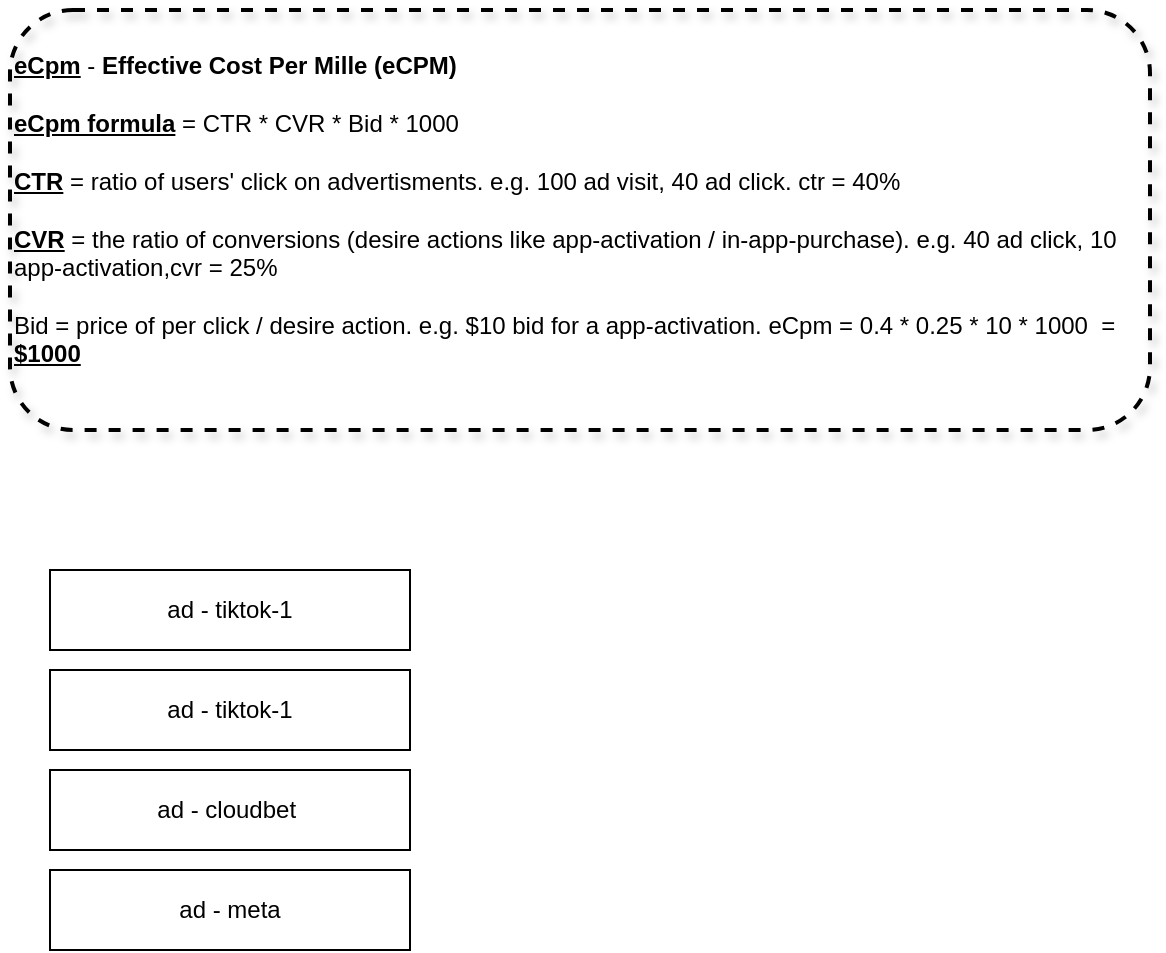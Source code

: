 <mxfile version="25.0.1">
  <diagram name="第 1 页" id="zgRFrtlp1Q119CmvOcFI">
    <mxGraphModel dx="2087" dy="1871" grid="1" gridSize="10" guides="1" tooltips="1" connect="1" arrows="1" fold="1" page="1" pageScale="1" pageWidth="827" pageHeight="1169" math="0" shadow="0">
      <root>
        <mxCell id="0" />
        <mxCell id="1" parent="0" />
        <mxCell id="5tDuQ4ynyZppxNNhZH8u-1" value="ad - tiktok-1" style="rounded=0;whiteSpace=wrap;html=1;" vertex="1" parent="1">
          <mxGeometry x="-130" y="180" width="180" height="40" as="geometry" />
        </mxCell>
        <mxCell id="5tDuQ4ynyZppxNNhZH8u-2" value="ad - tiktok-1" style="rounded=0;whiteSpace=wrap;html=1;" vertex="1" parent="1">
          <mxGeometry x="-130" y="230" width="180" height="40" as="geometry" />
        </mxCell>
        <mxCell id="5tDuQ4ynyZppxNNhZH8u-3" value="ad - cloudbet&amp;nbsp;" style="rounded=0;whiteSpace=wrap;html=1;" vertex="1" parent="1">
          <mxGeometry x="-130" y="280" width="180" height="40" as="geometry" />
        </mxCell>
        <mxCell id="5tDuQ4ynyZppxNNhZH8u-4" value="ad - meta" style="rounded=0;whiteSpace=wrap;html=1;" vertex="1" parent="1">
          <mxGeometry x="-130" y="330" width="180" height="40" as="geometry" />
        </mxCell>
        <mxCell id="5tDuQ4ynyZppxNNhZH8u-5" value="&lt;br&gt;&lt;b&gt;&lt;u&gt;eCpm&lt;/u&gt;&lt;/b&gt; -&amp;nbsp;&lt;strong&gt;Effective Cost Per Mille (eCPM)&lt;br&gt;&lt;br&gt;&lt;/strong&gt;&lt;b&gt;&lt;u&gt;eCpm formula&lt;/u&gt;&lt;/b&gt; = CTR * CVR * Bid * 1000&lt;br&gt;&lt;br&gt;&lt;div&gt;&lt;b&gt;&lt;u&gt;CTR&lt;/u&gt;&lt;/b&gt; = ratio of users&#39; click on advertisments.&amp;nbsp;e.g. 100 ad visit, 40 ad click. ctr = 40%&lt;br&gt;&lt;br&gt;&lt;b&gt;&lt;u&gt;CVR&lt;/u&gt;&lt;/b&gt; = the ratio of conversions (desire actions like app-activation / in-app-purchase). e.g. 40 ad click, 10 app-activation,cvr = 25%&lt;br&gt;&lt;br&gt;Bid = price of per click / desire action. e.g. $10 bid for a app-activation. eCpm = 0.4 * 0.25 * 10 * 1000&amp;nbsp; = &lt;b&gt;&lt;u&gt;$1000&lt;/u&gt;&lt;/b&gt;&lt;/div&gt;" style="text;html=1;align=left;verticalAlign=top;whiteSpace=wrap;rounded=1;strokeColor=default;dashed=1;strokeWidth=2;shadow=1;" vertex="1" parent="1">
          <mxGeometry x="-150" y="-100" width="570" height="210" as="geometry" />
        </mxCell>
      </root>
    </mxGraphModel>
  </diagram>
</mxfile>
